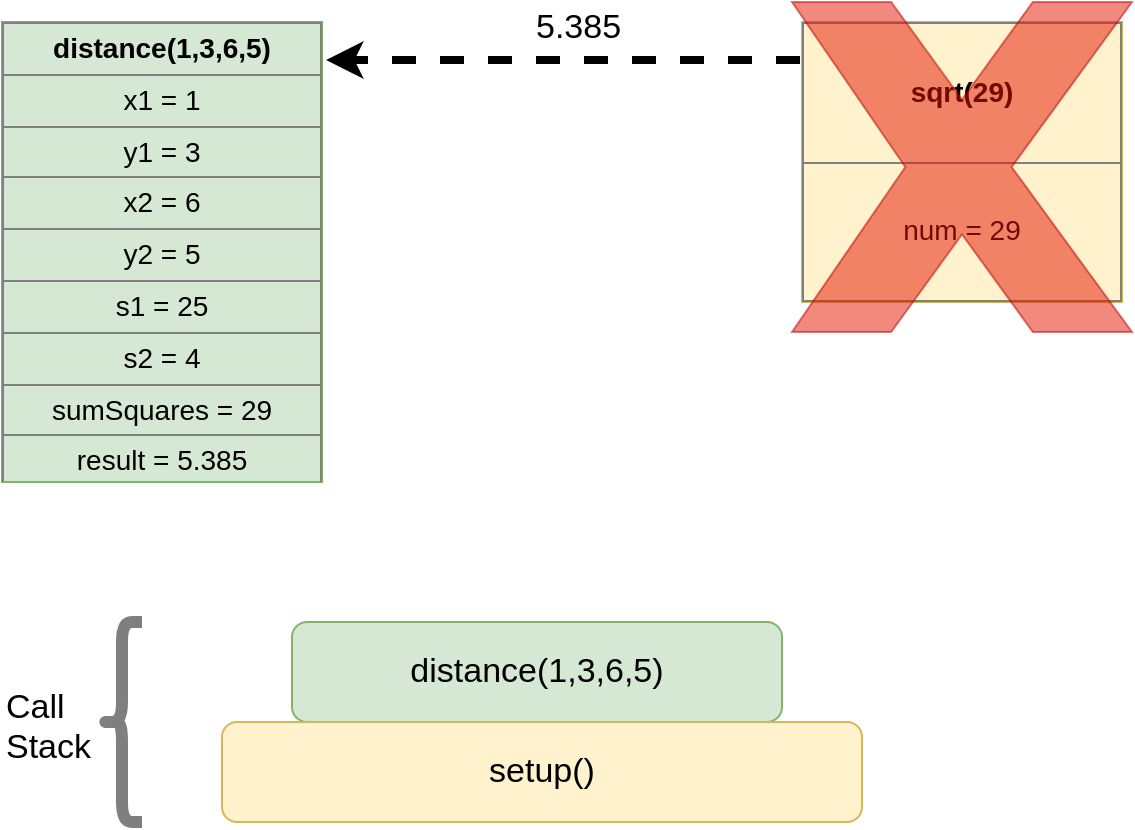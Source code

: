 <mxfile version="16.5.3" type="device"><diagram id="GdM4euvI294Y2RoXomQ7" name="Page-1"><mxGraphModel dx="1106" dy="646" grid="1" gridSize="10" guides="1" tooltips="1" connect="1" arrows="1" fold="1" page="1" pageScale="1" pageWidth="827" pageHeight="1169" math="0" shadow="0"><root><mxCell id="0"/><mxCell id="1" parent="0"/><mxCell id="FSdzA4fxyXldgFi7sMVe-3" value="&lt;table border=&quot;1&quot; width=&quot;100%&quot; cellpadding=&quot;4&quot; style=&quot;width: 100% ; height: 100% ; border-collapse: collapse ; font-size: 14px&quot;&gt;&lt;tbody style=&quot;font-size: 14px&quot;&gt;&lt;tr style=&quot;font-size: 14px&quot;&gt;&lt;th align=&quot;center&quot; style=&quot;font-size: 14px&quot;&gt;sqrt(29)&lt;/th&gt;&lt;/tr&gt;&lt;tr style=&quot;font-size: 14px&quot;&gt;&lt;td align=&quot;center&quot; style=&quot;font-size: 14px&quot;&gt;num = 29&lt;/td&gt;&lt;/tr&gt;&lt;/tbody&gt;&lt;/table&gt;" style="text;html=1;strokeColor=#d6b656;fillColor=#fff2cc;overflow=fill;fontSize=14;" parent="1" vertex="1"><mxGeometry x="520" y="80" width="160" height="140" as="geometry"/></mxCell><mxCell id="FSdzA4fxyXldgFi7sMVe-5" value="distance(1,3,6,5)" style="rounded=1;whiteSpace=wrap;html=1;fillColor=#d5e8d4;strokeColor=#82b366;fontSize=17;" parent="1" vertex="1"><mxGeometry x="265" y="380" width="245" height="50" as="geometry"/></mxCell><mxCell id="jh5Abj2AV5eKBAxOC7D5-3" value="setup()" style="rounded=1;whiteSpace=wrap;html=1;fillColor=#fff2cc;strokeColor=#d6b656;fontSize=17;" parent="1" vertex="1"><mxGeometry x="230" y="430" width="320" height="50" as="geometry"/></mxCell><mxCell id="jh5Abj2AV5eKBAxOC7D5-5" value="&lt;table border=&quot;1&quot; width=&quot;100%&quot; cellpadding=&quot;4&quot; style=&quot;width: 100% ; height: 100% ; border-collapse: collapse ; font-size: 14px&quot;&gt;&lt;tbody style=&quot;font-size: 14px&quot;&gt;&lt;tr style=&quot;font-size: 14px&quot;&gt;&lt;th style=&quot;font-size: 14px&quot;&gt;&lt;b style=&quot;font-size: 14px&quot;&gt;distance(1,3,6,5)&lt;/b&gt;&lt;/th&gt;&lt;/tr&gt;&lt;tr style=&quot;font-size: 14px&quot;&gt;&lt;td style=&quot;font-size: 14px&quot;&gt;x1 = 1&lt;/td&gt;&lt;/tr&gt;&lt;tr style=&quot;font-size: 14px&quot;&gt;&lt;td style=&quot;font-size: 14px&quot;&gt;&lt;span style=&quot;font-size: 14px&quot;&gt;y1 = 3&lt;/span&gt;&lt;br style=&quot;font-size: 14px&quot;&gt;&lt;/td&gt;&lt;/tr&gt;&lt;tr style=&quot;font-size: 14px&quot;&gt;&lt;td style=&quot;font-size: 14px&quot;&gt;x2 = 6&lt;/td&gt;&lt;/tr&gt;&lt;tr style=&quot;font-size: 14px&quot;&gt;&lt;td style=&quot;font-size: 14px&quot;&gt;y2 = 5&lt;/td&gt;&lt;/tr&gt;&lt;tr&gt;&lt;td&gt;s1 = 25&lt;/td&gt;&lt;/tr&gt;&lt;tr&gt;&lt;td&gt;s2 = 4&lt;/td&gt;&lt;/tr&gt;&lt;tr&gt;&lt;td&gt;sumSquares = 29&lt;/td&gt;&lt;/tr&gt;&lt;tr&gt;&lt;td&gt;result = 5.385&lt;/td&gt;&lt;/tr&gt;&lt;/tbody&gt;&lt;/table&gt;" style="text;html=1;strokeColor=#82b366;fillColor=#d5e8d4;overflow=fill;fontSize=14;align=center;" parent="1" vertex="1"><mxGeometry x="120" y="80" width="160" height="230" as="geometry"/></mxCell><mxCell id="jh5Abj2AV5eKBAxOC7D5-7" value="" style="endArrow=classic;html=1;strokeWidth=4;fontSize=17;dashed=1;" parent="1" edge="1"><mxGeometry width="50" height="50" relative="1" as="geometry"><mxPoint x="519" y="99" as="sourcePoint"/><mxPoint x="282" y="99" as="targetPoint"/></mxGeometry></mxCell><mxCell id="jh5Abj2AV5eKBAxOC7D5-8" value="5.385" style="text;html=1;resizable=0;points=[];autosize=1;align=left;verticalAlign=top;spacingTop=-4;fontSize=17;" parent="1" vertex="1"><mxGeometry x="385" y="70" width="80" height="20" as="geometry"/></mxCell><mxCell id="jh5Abj2AV5eKBAxOC7D5-10" value="" style="verticalLabelPosition=bottom;verticalAlign=top;html=1;shape=mxgraph.basic.x;fontSize=17;fillColor=#e51400;strokeColor=#B20000;opacity=50;fontColor=#ffffff;" parent="1" vertex="1"><mxGeometry x="515" y="70" width="170" height="165" as="geometry"/></mxCell><mxCell id="NX4uHmnbKv_kBJiE2452-3" value="" style="shape=curlyBracket;whiteSpace=wrap;html=1;rounded=1;fontSize=17;opacity=50;align=center;fontStyle=1;strokeWidth=6;" parent="1" vertex="1"><mxGeometry x="170" y="380" width="20" height="100" as="geometry"/></mxCell><mxCell id="NX4uHmnbKv_kBJiE2452-4" value="Call &lt;br&gt;Stack" style="text;html=1;resizable=0;points=[];autosize=1;align=left;verticalAlign=top;spacingTop=-4;fontSize=17;" parent="1" vertex="1"><mxGeometry x="120" y="410" width="60" height="40" as="geometry"/></mxCell></root></mxGraphModel></diagram></mxfile>